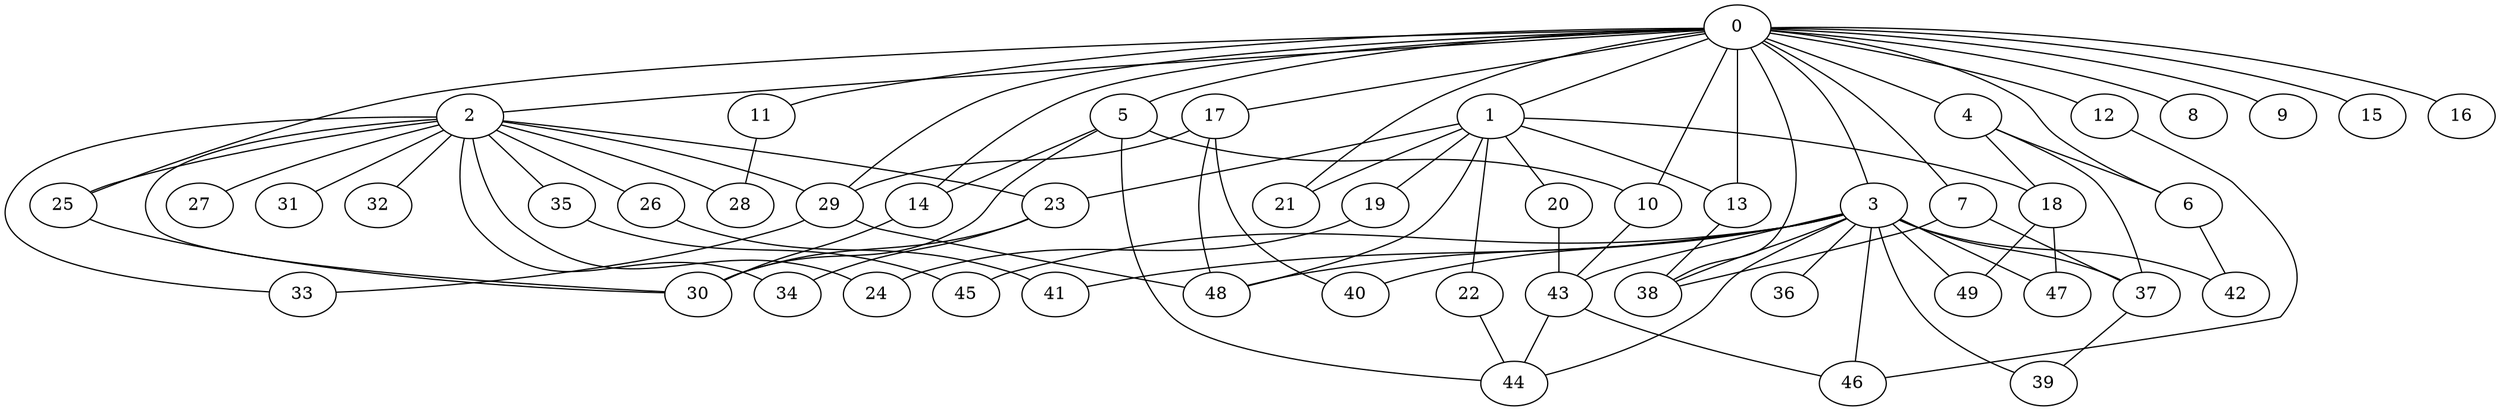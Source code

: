 
graph graphname {
    0 -- 1
0 -- 2
0 -- 3
0 -- 4
0 -- 5
0 -- 6
0 -- 7
0 -- 8
0 -- 9
0 -- 10
0 -- 11
0 -- 12
0 -- 13
0 -- 14
0 -- 15
0 -- 16
0 -- 17
0 -- 21
0 -- 29
0 -- 25
0 -- 38
1 -- 18
1 -- 19
1 -- 20
1 -- 21
1 -- 22
1 -- 48
1 -- 23
1 -- 13
2 -- 32
2 -- 34
2 -- 35
2 -- 33
2 -- 23
2 -- 24
2 -- 25
2 -- 26
2 -- 27
2 -- 28
2 -- 29
2 -- 30
2 -- 31
3 -- 36
3 -- 37
3 -- 38
3 -- 39
3 -- 40
3 -- 41
3 -- 42
3 -- 43
3 -- 44
3 -- 45
3 -- 46
3 -- 47
3 -- 48
3 -- 49
4 -- 37
4 -- 18
4 -- 6
5 -- 44
5 -- 30
5 -- 14
5 -- 10
6 -- 42
7 -- 37
7 -- 38
10 -- 43
11 -- 28
12 -- 46
13 -- 38
14 -- 30
17 -- 29
17 -- 40
17 -- 48
18 -- 49
18 -- 47
19 -- 24
20 -- 43
22 -- 44
23 -- 30
23 -- 34
25 -- 30
26 -- 41
29 -- 48
29 -- 33
35 -- 45
37 -- 39
43 -- 46
43 -- 44

}
